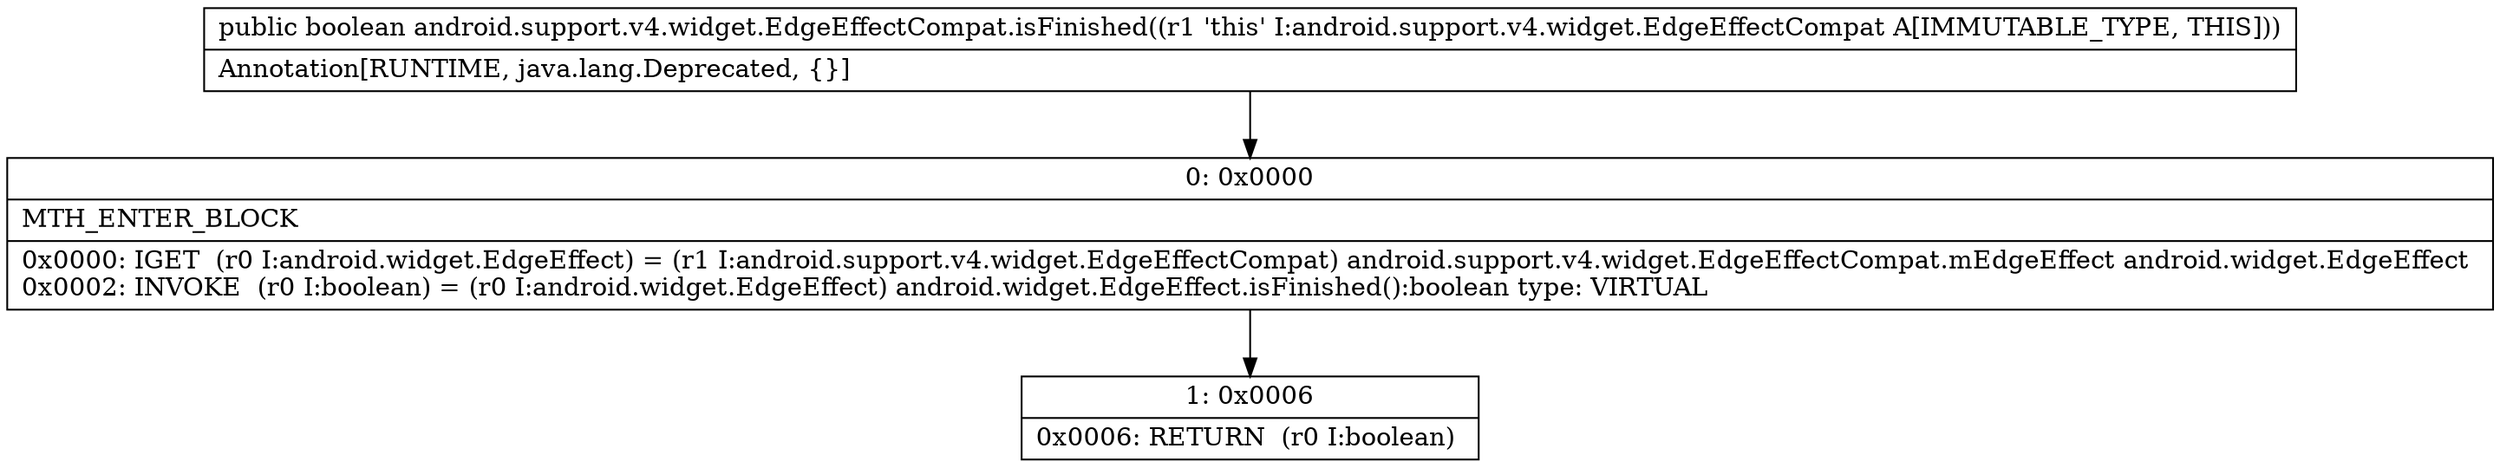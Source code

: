 digraph "CFG forandroid.support.v4.widget.EdgeEffectCompat.isFinished()Z" {
Node_0 [shape=record,label="{0\:\ 0x0000|MTH_ENTER_BLOCK\l|0x0000: IGET  (r0 I:android.widget.EdgeEffect) = (r1 I:android.support.v4.widget.EdgeEffectCompat) android.support.v4.widget.EdgeEffectCompat.mEdgeEffect android.widget.EdgeEffect \l0x0002: INVOKE  (r0 I:boolean) = (r0 I:android.widget.EdgeEffect) android.widget.EdgeEffect.isFinished():boolean type: VIRTUAL \l}"];
Node_1 [shape=record,label="{1\:\ 0x0006|0x0006: RETURN  (r0 I:boolean) \l}"];
MethodNode[shape=record,label="{public boolean android.support.v4.widget.EdgeEffectCompat.isFinished((r1 'this' I:android.support.v4.widget.EdgeEffectCompat A[IMMUTABLE_TYPE, THIS]))  | Annotation[RUNTIME, java.lang.Deprecated, \{\}]\l}"];
MethodNode -> Node_0;
Node_0 -> Node_1;
}

